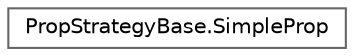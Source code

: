 digraph "Graphical Class Hierarchy"
{
 // LATEX_PDF_SIZE
  bgcolor="transparent";
  edge [fontname=Helvetica,fontsize=10,labelfontname=Helvetica,labelfontsize=10];
  node [fontname=Helvetica,fontsize=10,shape=box,height=0.2,width=0.4];
  rankdir="LR";
  Node0 [id="Node000000",label="PropStrategyBase.SimpleProp",height=0.2,width=0.4,color="grey40", fillcolor="white", style="filled",URL="$class_prop_strategy_base_1_1_simple_prop.html",tooltip="Minimal prop definition for a single placement rule."];
}
